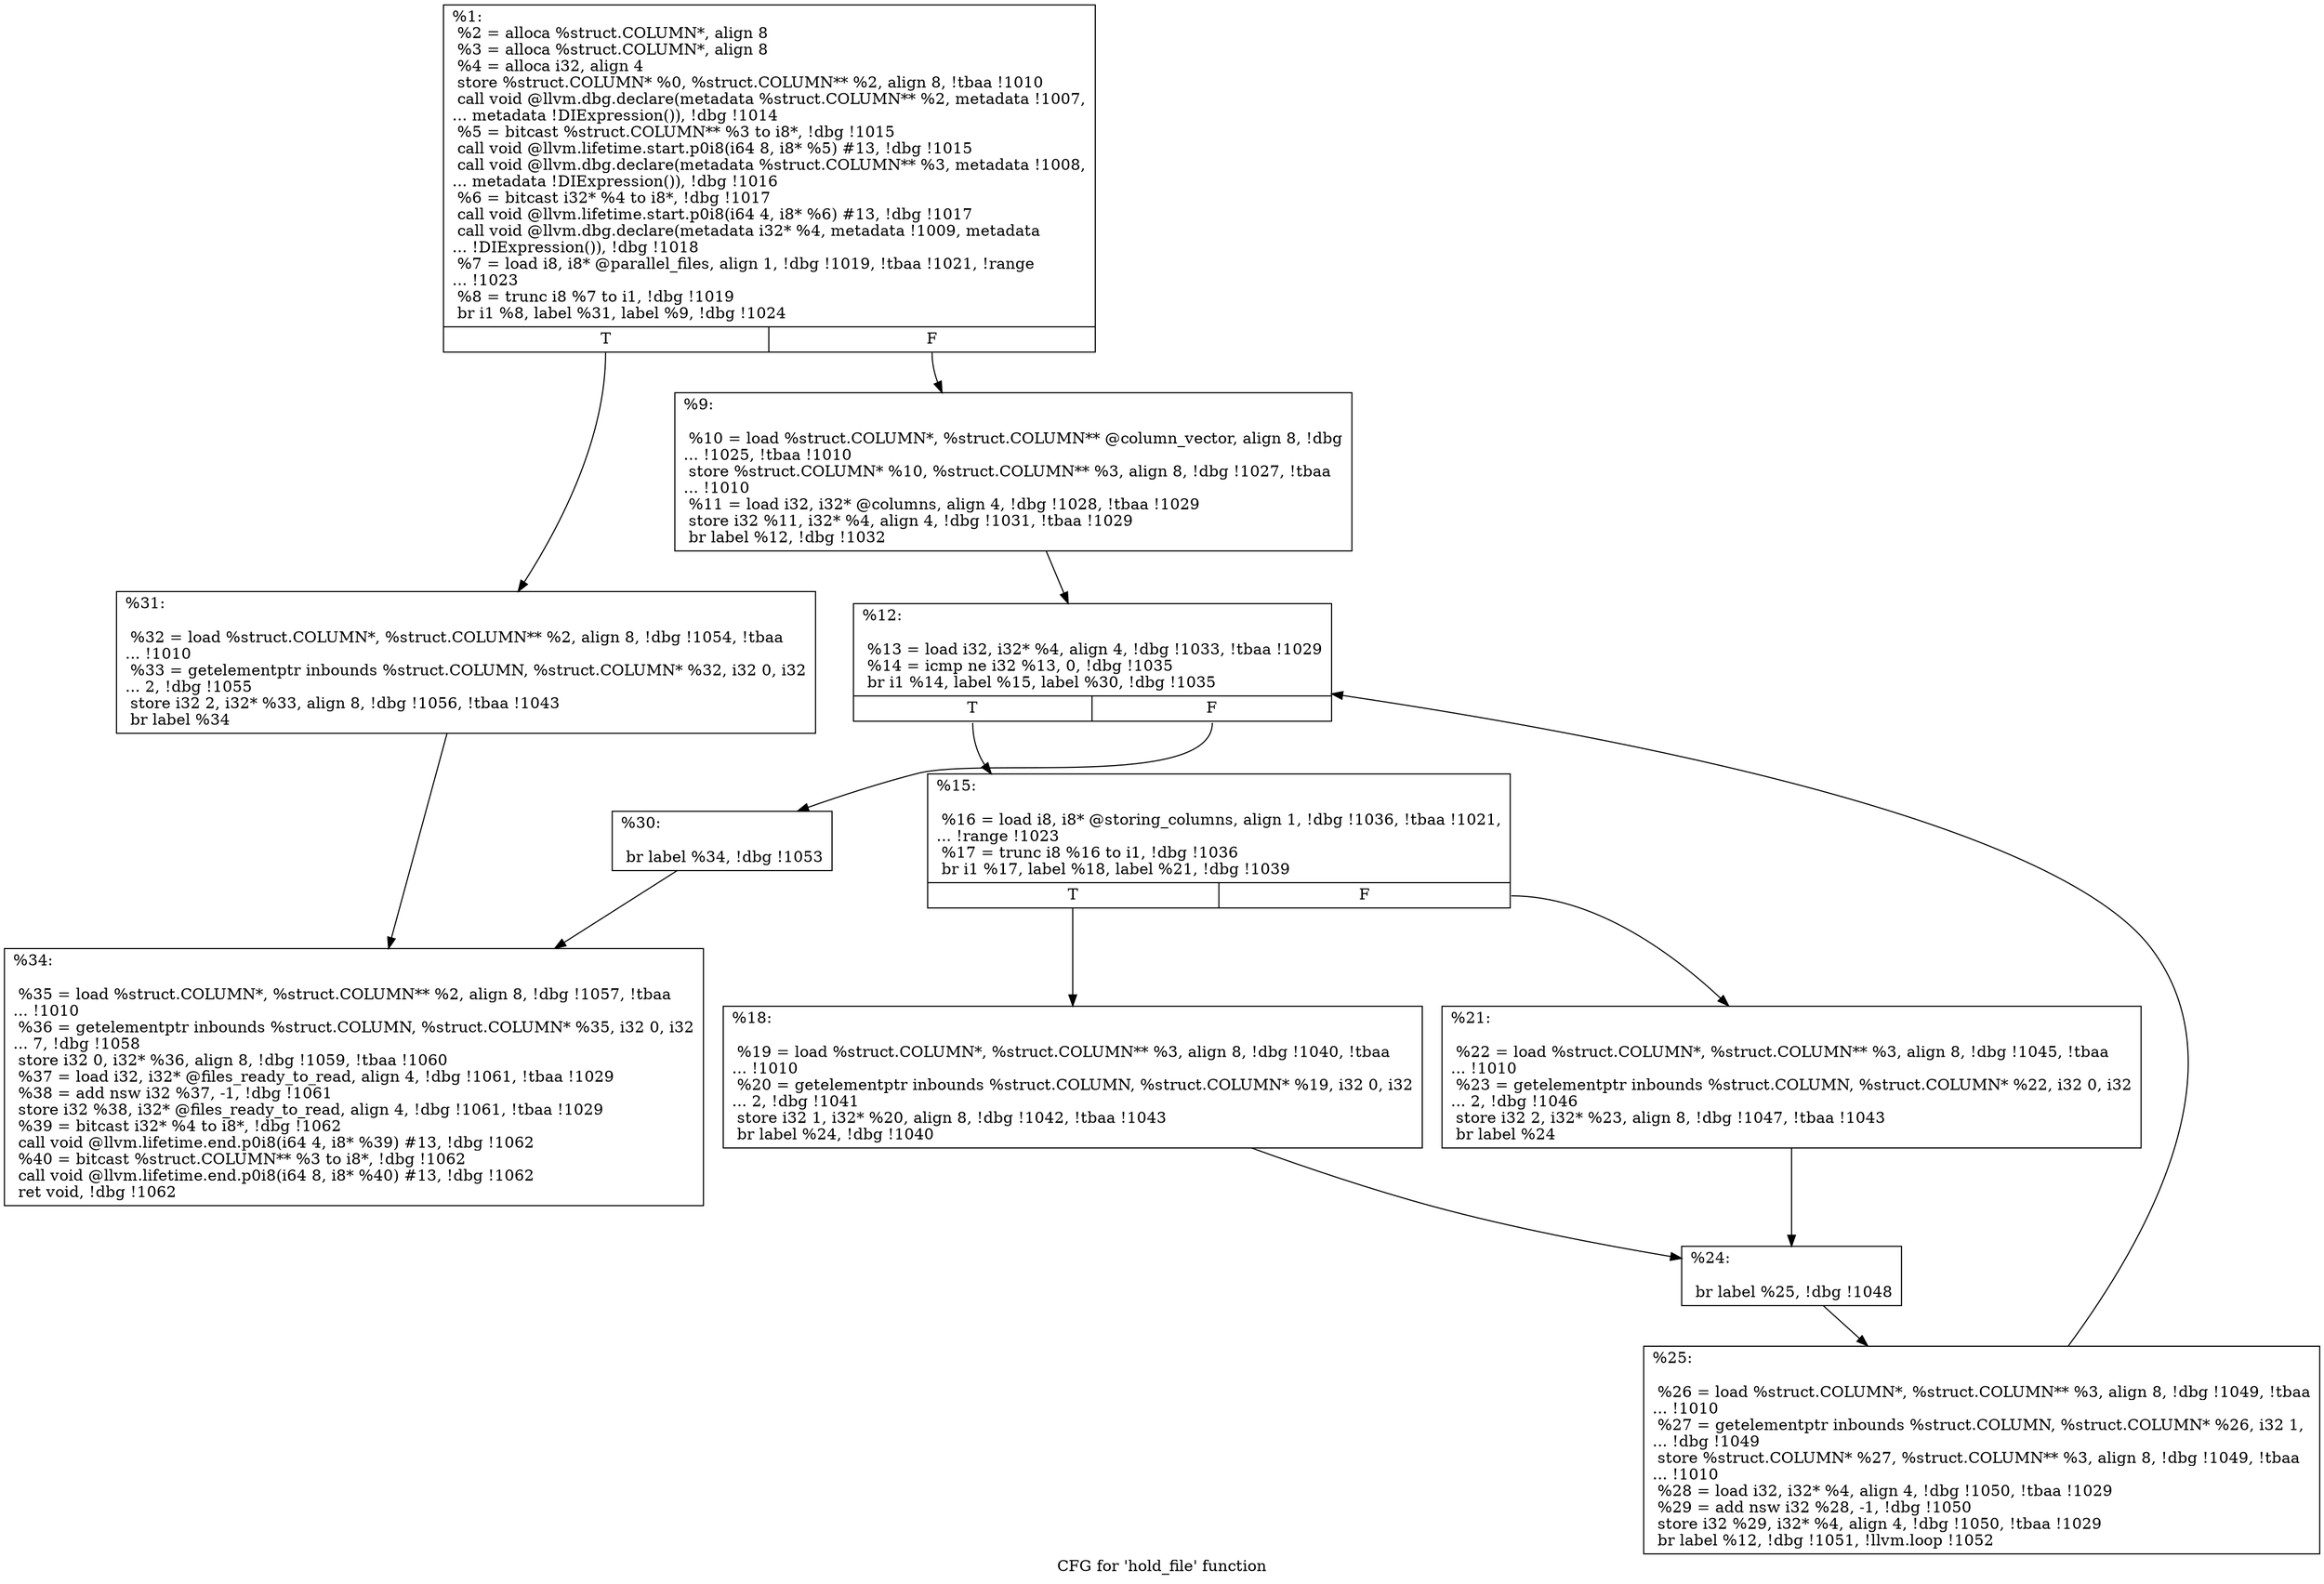 digraph "CFG for 'hold_file' function" {
	label="CFG for 'hold_file' function";

	Node0x16359c0 [shape=record,label="{%1:\l  %2 = alloca %struct.COLUMN*, align 8\l  %3 = alloca %struct.COLUMN*, align 8\l  %4 = alloca i32, align 4\l  store %struct.COLUMN* %0, %struct.COLUMN** %2, align 8, !tbaa !1010\l  call void @llvm.dbg.declare(metadata %struct.COLUMN** %2, metadata !1007,\l... metadata !DIExpression()), !dbg !1014\l  %5 = bitcast %struct.COLUMN** %3 to i8*, !dbg !1015\l  call void @llvm.lifetime.start.p0i8(i64 8, i8* %5) #13, !dbg !1015\l  call void @llvm.dbg.declare(metadata %struct.COLUMN** %3, metadata !1008,\l... metadata !DIExpression()), !dbg !1016\l  %6 = bitcast i32* %4 to i8*, !dbg !1017\l  call void @llvm.lifetime.start.p0i8(i64 4, i8* %6) #13, !dbg !1017\l  call void @llvm.dbg.declare(metadata i32* %4, metadata !1009, metadata\l... !DIExpression()), !dbg !1018\l  %7 = load i8, i8* @parallel_files, align 1, !dbg !1019, !tbaa !1021, !range\l... !1023\l  %8 = trunc i8 %7 to i1, !dbg !1019\l  br i1 %8, label %31, label %9, !dbg !1024\l|{<s0>T|<s1>F}}"];
	Node0x16359c0:s0 -> Node0x1639880;
	Node0x16359c0:s1 -> Node0x1639570;
	Node0x1639570 [shape=record,label="{%9:\l\l  %10 = load %struct.COLUMN*, %struct.COLUMN** @column_vector, align 8, !dbg\l... !1025, !tbaa !1010\l  store %struct.COLUMN* %10, %struct.COLUMN** %3, align 8, !dbg !1027, !tbaa\l... !1010\l  %11 = load i32, i32* @columns, align 4, !dbg !1028, !tbaa !1029\l  store i32 %11, i32* %4, align 4, !dbg !1031, !tbaa !1029\l  br label %12, !dbg !1032\l}"];
	Node0x1639570 -> Node0x1639650;
	Node0x1639650 [shape=record,label="{%12:\l\l  %13 = load i32, i32* %4, align 4, !dbg !1033, !tbaa !1029\l  %14 = icmp ne i32 %13, 0, !dbg !1035\l  br i1 %14, label %15, label %30, !dbg !1035\l|{<s0>T|<s1>F}}"];
	Node0x1639650:s0 -> Node0x16396a0;
	Node0x1639650:s1 -> Node0x1639830;
	Node0x16396a0 [shape=record,label="{%15:\l\l  %16 = load i8, i8* @storing_columns, align 1, !dbg !1036, !tbaa !1021,\l... !range !1023\l  %17 = trunc i8 %16 to i1, !dbg !1036\l  br i1 %17, label %18, label %21, !dbg !1039\l|{<s0>T|<s1>F}}"];
	Node0x16396a0:s0 -> Node0x16396f0;
	Node0x16396a0:s1 -> Node0x1639740;
	Node0x16396f0 [shape=record,label="{%18:\l\l  %19 = load %struct.COLUMN*, %struct.COLUMN** %3, align 8, !dbg !1040, !tbaa\l... !1010\l  %20 = getelementptr inbounds %struct.COLUMN, %struct.COLUMN* %19, i32 0, i32\l... 2, !dbg !1041\l  store i32 1, i32* %20, align 8, !dbg !1042, !tbaa !1043\l  br label %24, !dbg !1040\l}"];
	Node0x16396f0 -> Node0x1639790;
	Node0x1639740 [shape=record,label="{%21:\l\l  %22 = load %struct.COLUMN*, %struct.COLUMN** %3, align 8, !dbg !1045, !tbaa\l... !1010\l  %23 = getelementptr inbounds %struct.COLUMN, %struct.COLUMN* %22, i32 0, i32\l... 2, !dbg !1046\l  store i32 2, i32* %23, align 8, !dbg !1047, !tbaa !1043\l  br label %24\l}"];
	Node0x1639740 -> Node0x1639790;
	Node0x1639790 [shape=record,label="{%24:\l\l  br label %25, !dbg !1048\l}"];
	Node0x1639790 -> Node0x16397e0;
	Node0x16397e0 [shape=record,label="{%25:\l\l  %26 = load %struct.COLUMN*, %struct.COLUMN** %3, align 8, !dbg !1049, !tbaa\l... !1010\l  %27 = getelementptr inbounds %struct.COLUMN, %struct.COLUMN* %26, i32 1,\l... !dbg !1049\l  store %struct.COLUMN* %27, %struct.COLUMN** %3, align 8, !dbg !1049, !tbaa\l... !1010\l  %28 = load i32, i32* %4, align 4, !dbg !1050, !tbaa !1029\l  %29 = add nsw i32 %28, -1, !dbg !1050\l  store i32 %29, i32* %4, align 4, !dbg !1050, !tbaa !1029\l  br label %12, !dbg !1051, !llvm.loop !1052\l}"];
	Node0x16397e0 -> Node0x1639650;
	Node0x1639830 [shape=record,label="{%30:\l\l  br label %34, !dbg !1053\l}"];
	Node0x1639830 -> Node0x16398d0;
	Node0x1639880 [shape=record,label="{%31:\l\l  %32 = load %struct.COLUMN*, %struct.COLUMN** %2, align 8, !dbg !1054, !tbaa\l... !1010\l  %33 = getelementptr inbounds %struct.COLUMN, %struct.COLUMN* %32, i32 0, i32\l... 2, !dbg !1055\l  store i32 2, i32* %33, align 8, !dbg !1056, !tbaa !1043\l  br label %34\l}"];
	Node0x1639880 -> Node0x16398d0;
	Node0x16398d0 [shape=record,label="{%34:\l\l  %35 = load %struct.COLUMN*, %struct.COLUMN** %2, align 8, !dbg !1057, !tbaa\l... !1010\l  %36 = getelementptr inbounds %struct.COLUMN, %struct.COLUMN* %35, i32 0, i32\l... 7, !dbg !1058\l  store i32 0, i32* %36, align 8, !dbg !1059, !tbaa !1060\l  %37 = load i32, i32* @files_ready_to_read, align 4, !dbg !1061, !tbaa !1029\l  %38 = add nsw i32 %37, -1, !dbg !1061\l  store i32 %38, i32* @files_ready_to_read, align 4, !dbg !1061, !tbaa !1029\l  %39 = bitcast i32* %4 to i8*, !dbg !1062\l  call void @llvm.lifetime.end.p0i8(i64 4, i8* %39) #13, !dbg !1062\l  %40 = bitcast %struct.COLUMN** %3 to i8*, !dbg !1062\l  call void @llvm.lifetime.end.p0i8(i64 8, i8* %40) #13, !dbg !1062\l  ret void, !dbg !1062\l}"];
}
